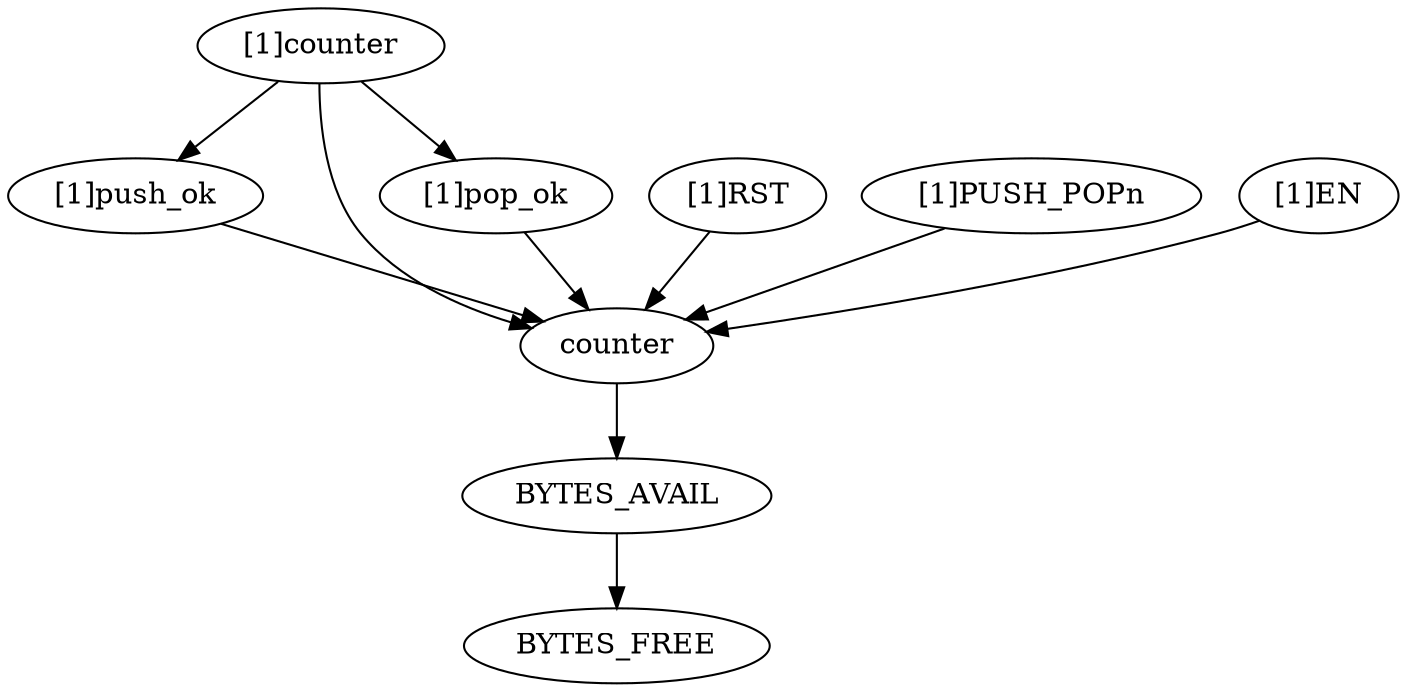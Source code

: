 strict digraph "" {
	"[1]push_ok"	 [complexity=7,
		importance=0.364059328664,
		rank=0.0520084755234];
	counter	 [complexity=4,
		importance=0.163555371277,
		rank=0.0408888428192];
	"[1]push_ok" -> counter;
	"[1]pop_ok"	 [complexity=7,
		importance=0.200503957387,
		rank=0.0286434224839];
	"[1]pop_ok" -> counter;
	"[1]RST"	 [complexity=5,
		importance=0.524978242004,
		rank=0.104995648401];
	"[1]RST" -> counter;
	"[1]counter"	 [complexity=9,
		importance=0.274324489009,
		rank=0.0304804987788];
	"[1]counter" -> "[1]push_ok";
	"[1]counter" -> "[1]pop_ok";
	"[1]counter" -> counter;
	BYTES_AVAIL	 [complexity=2,
		importance=0.0897348396547,
		rank=0.0448674198274];
	counter -> BYTES_AVAIL;
	BYTES_FREE	 [complexity=0,
		importance=0.0527862535444,
		rank=0.0];
	"[1]PUSH_POPn"	 [complexity=10,
		importance=0.524978242004,
		rank=0.0524978242004];
	"[1]PUSH_POPn" -> counter;
	BYTES_AVAIL -> BYTES_FREE;
	"[1]EN"	 [complexity=10,
		importance=0.524978242004,
		rank=0.0524978242004];
	"[1]EN" -> counter;
}
